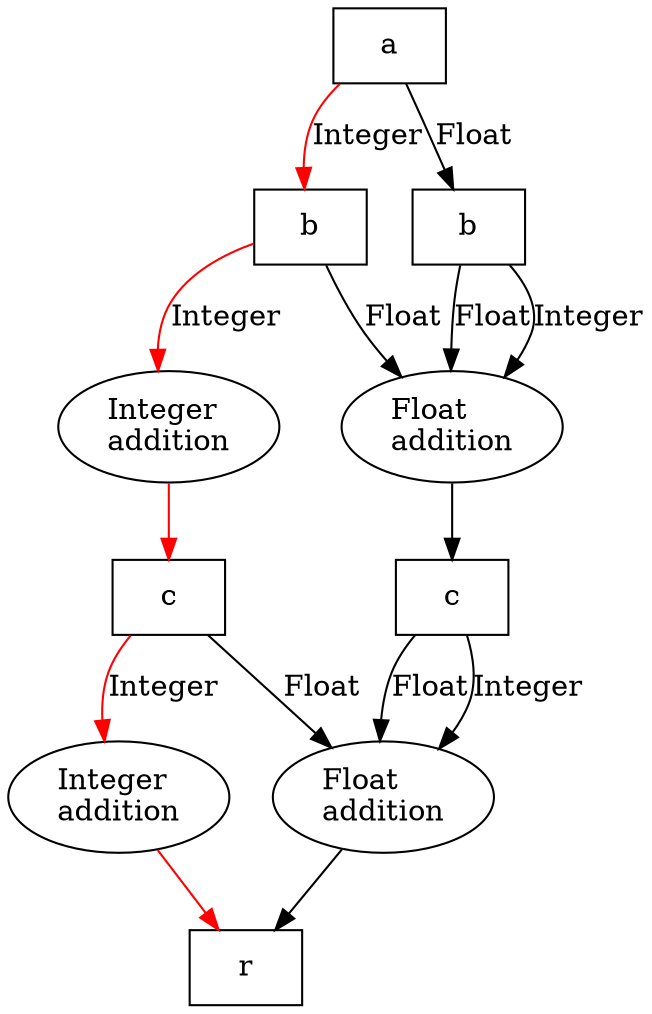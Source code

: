 digraph G {
    a -> b_int [label="Integer", color=red];
    a -> b_float [label="Float"];

    a [label="a", shape=box];
    b_int [label="b", shape=box];
    b_float [label="b", shape=box];

    b_int -> int [label="Integer", color=red];
    b_int -> float [label="Float"];

    b_float -> float [label="Float"];
    b_float -> float [label="Integer"];

    int [label="Integer\laddition"];
    float [label="Float\laddition"];

    int -> c_int [color=red];
    float -> c_float;
    c_int [label="c", shape=box];
    c_float [label="c", shape=box];

    c_int -> int2 [label="Integer", color=red];
    c_int -> float2 [label="Float"];

    c_float -> float2 [label="Float"];
    c_float -> float2 [label="Integer"];

    int2 [label="Integer\laddition"];
    float2 [label="Float\laddition"];

    int2 -> r [color=red];
    float2 -> r;
    r [label="r", shape=box];
}
